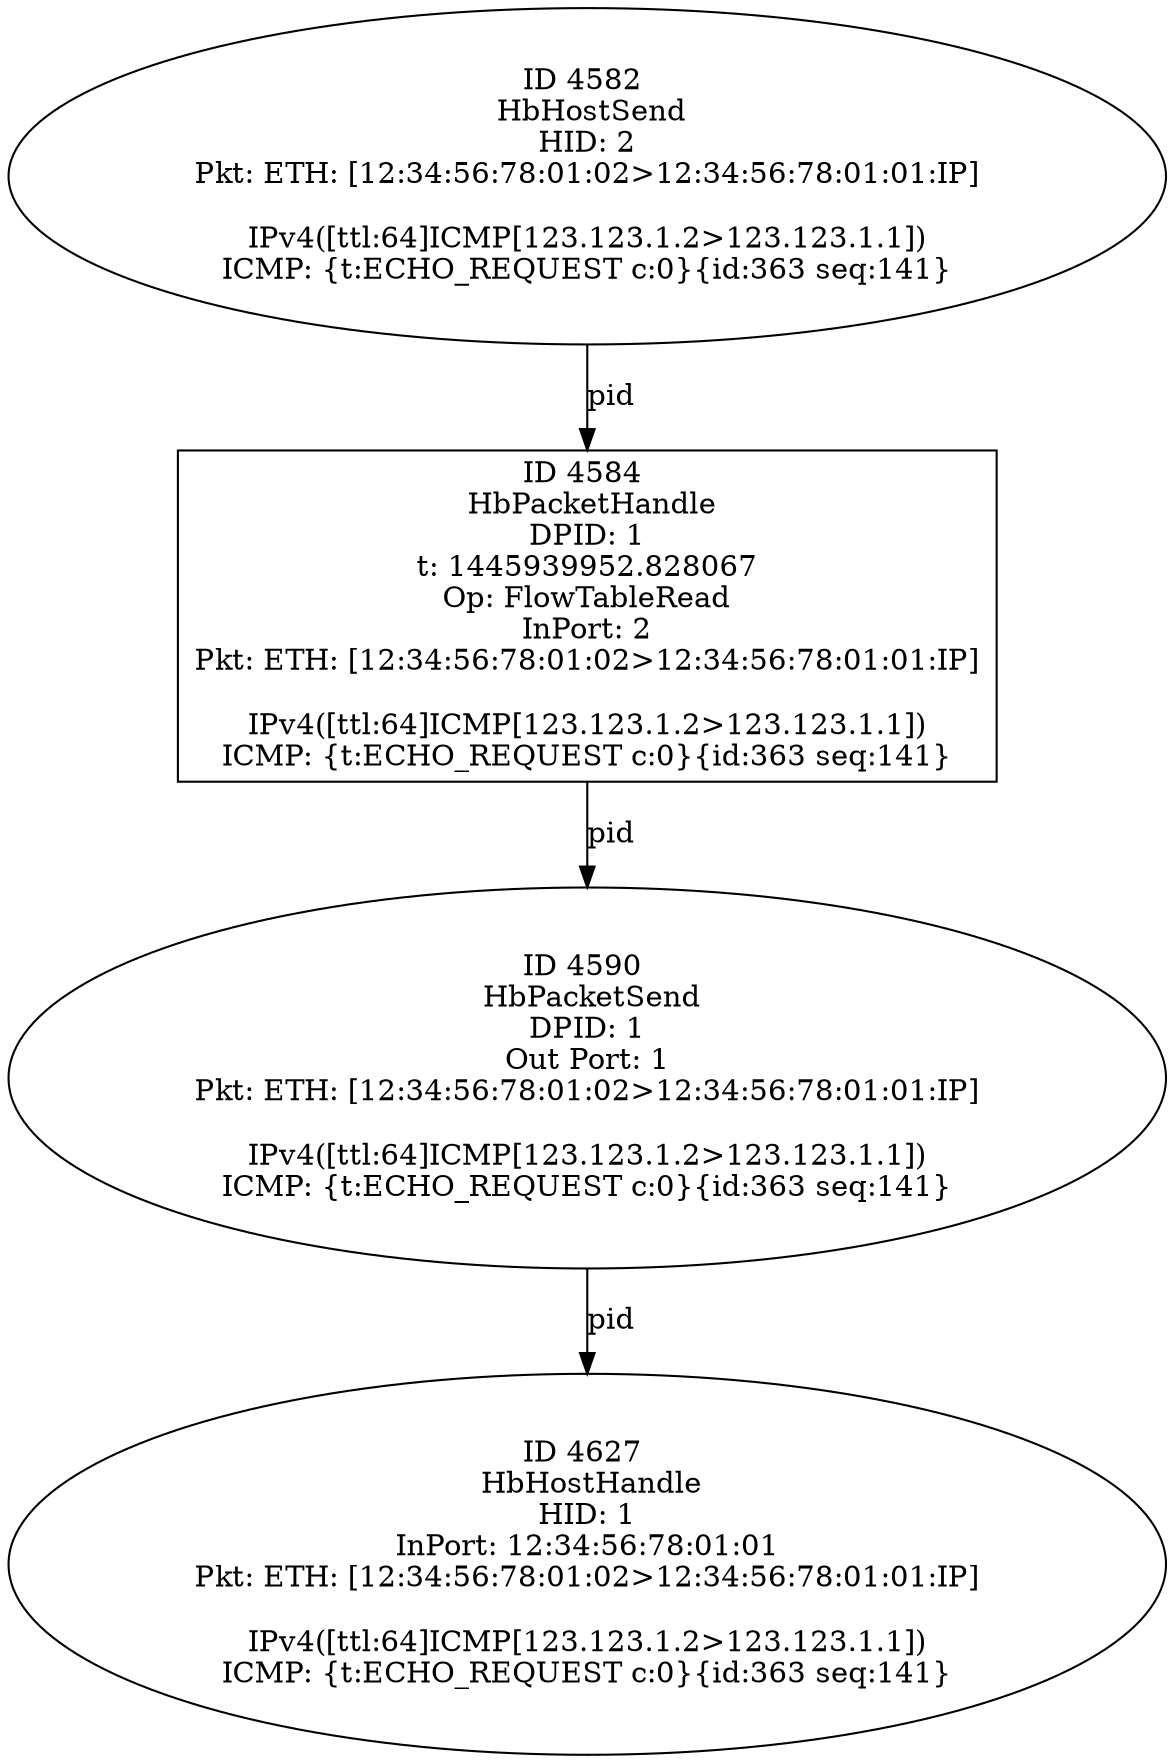 strict digraph G {
4584 [shape=box, event=<hb_events.HbPacketHandle object at 0x10872e810>, label="ID 4584 
 HbPacketHandle
DPID: 1
t: 1445939952.828067
Op: FlowTableRead
InPort: 2
Pkt: ETH: [12:34:56:78:01:02>12:34:56:78:01:01:IP]

IPv4([ttl:64]ICMP[123.123.1.2>123.123.1.1])
ICMP: {t:ECHO_REQUEST c:0}{id:363 seq:141}"];
4627 [shape=oval, event=<hb_events.HbHostHandle object at 0x108762a90>, label="ID 4627 
 HbHostHandle
HID: 1
InPort: 12:34:56:78:01:01
Pkt: ETH: [12:34:56:78:01:02>12:34:56:78:01:01:IP]

IPv4([ttl:64]ICMP[123.123.1.2>123.123.1.1])
ICMP: {t:ECHO_REQUEST c:0}{id:363 seq:141}"];
4582 [shape=oval, event=<hb_events.HbHostSend object at 0x10873de90>, label="ID 4582 
 HbHostSend
HID: 2
Pkt: ETH: [12:34:56:78:01:02>12:34:56:78:01:01:IP]

IPv4([ttl:64]ICMP[123.123.1.2>123.123.1.1])
ICMP: {t:ECHO_REQUEST c:0}{id:363 seq:141}"];
4590 [shape=oval, event=<hb_events.HbPacketSend object at 0x10872e210>, label="ID 4590 
 HbPacketSend
DPID: 1
Out Port: 1
Pkt: ETH: [12:34:56:78:01:02>12:34:56:78:01:01:IP]

IPv4([ttl:64]ICMP[123.123.1.2>123.123.1.1])
ICMP: {t:ECHO_REQUEST c:0}{id:363 seq:141}"];
4584 -> 4590  [rel=pid, label=pid];
4590 -> 4627  [rel=pid, label=pid];
4582 -> 4584  [rel=pid, label=pid];
}
